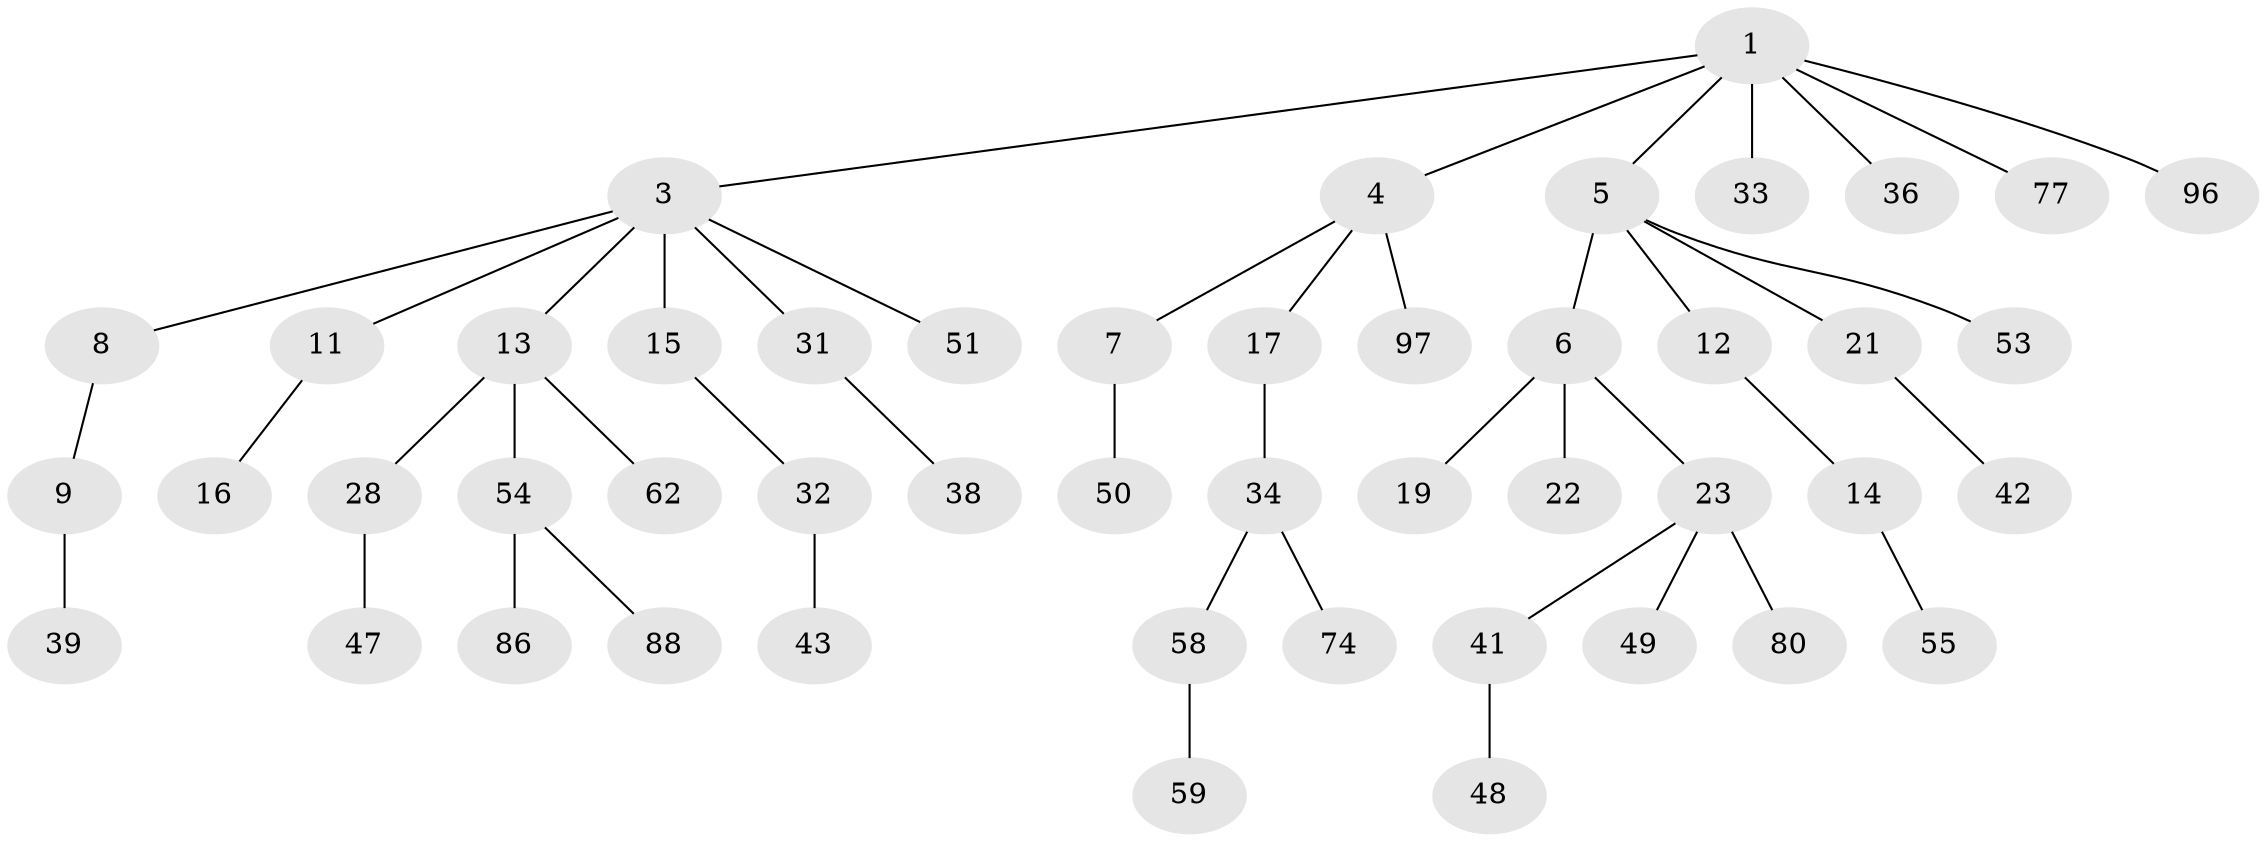 // original degree distribution, {3: 0.12371134020618557, 4: 0.07216494845360824, 7: 0.020618556701030927, 5: 0.020618556701030927, 2: 0.25773195876288657, 1: 0.4948453608247423, 6: 0.010309278350515464}
// Generated by graph-tools (version 1.1) at 2025/15/03/09/25 04:15:33]
// undirected, 48 vertices, 47 edges
graph export_dot {
graph [start="1"]
  node [color=gray90,style=filled];
  1 [super="+2+18"];
  3;
  4;
  5 [super="+56+29+10"];
  6 [super="+78"];
  7 [super="+64"];
  8;
  9;
  11;
  12;
  13 [super="+20+66"];
  14;
  15 [super="+60"];
  16;
  17 [super="+30+65"];
  19 [super="+61+27"];
  21;
  22 [super="+45"];
  23 [super="+70+73+67+37"];
  28;
  31;
  32;
  33 [super="+76+72"];
  34 [super="+52"];
  36 [super="+40+68"];
  38 [super="+63+79"];
  39 [super="+75"];
  41;
  42;
  43 [super="+57"];
  47;
  48;
  49;
  50;
  51;
  53;
  54;
  55;
  58;
  59 [super="+81"];
  62;
  74 [super="+82"];
  77 [super="+89"];
  80;
  86;
  88;
  96;
  97;
  1 -- 3;
  1 -- 4;
  1 -- 5;
  1 -- 33;
  1 -- 96;
  1 -- 36;
  1 -- 77;
  3 -- 8;
  3 -- 11;
  3 -- 13;
  3 -- 15;
  3 -- 31;
  3 -- 51;
  4 -- 7;
  4 -- 17;
  4 -- 97;
  5 -- 6;
  5 -- 12;
  5 -- 21;
  5 -- 53;
  6 -- 19;
  6 -- 22;
  6 -- 23;
  7 -- 50;
  8 -- 9;
  9 -- 39;
  11 -- 16;
  12 -- 14;
  13 -- 54;
  13 -- 28;
  13 -- 62;
  14 -- 55;
  15 -- 32;
  17 -- 34;
  21 -- 42;
  23 -- 80;
  23 -- 41;
  23 -- 49;
  28 -- 47;
  31 -- 38;
  32 -- 43;
  34 -- 74;
  34 -- 58;
  41 -- 48;
  54 -- 86;
  54 -- 88;
  58 -- 59;
}
